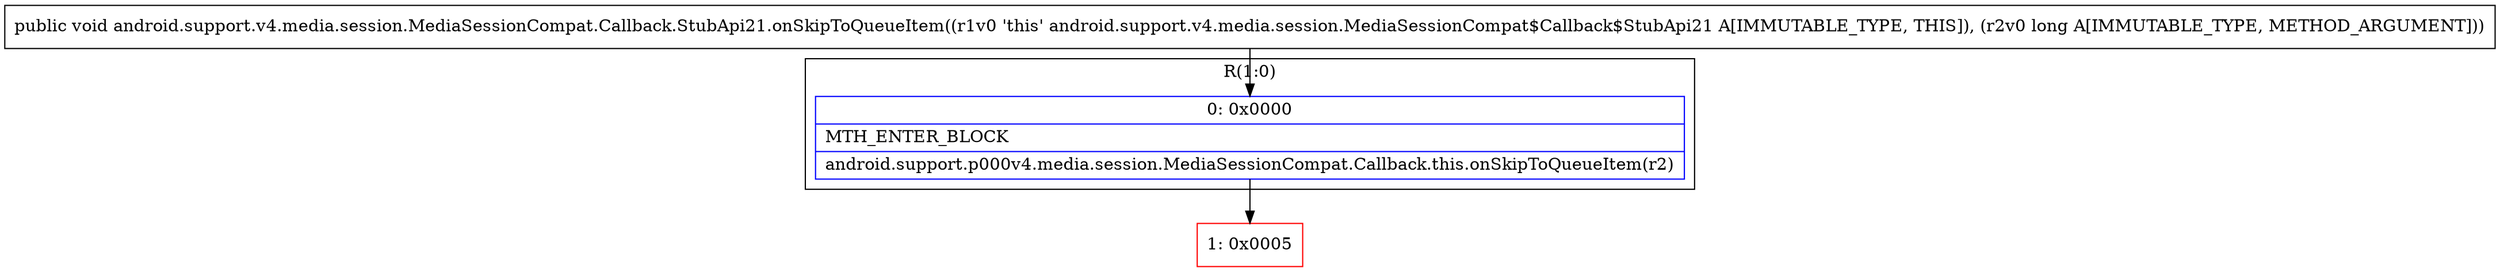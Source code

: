 digraph "CFG forandroid.support.v4.media.session.MediaSessionCompat.Callback.StubApi21.onSkipToQueueItem(J)V" {
subgraph cluster_Region_710607564 {
label = "R(1:0)";
node [shape=record,color=blue];
Node_0 [shape=record,label="{0\:\ 0x0000|MTH_ENTER_BLOCK\l|android.support.p000v4.media.session.MediaSessionCompat.Callback.this.onSkipToQueueItem(r2)\l}"];
}
Node_1 [shape=record,color=red,label="{1\:\ 0x0005}"];
MethodNode[shape=record,label="{public void android.support.v4.media.session.MediaSessionCompat.Callback.StubApi21.onSkipToQueueItem((r1v0 'this' android.support.v4.media.session.MediaSessionCompat$Callback$StubApi21 A[IMMUTABLE_TYPE, THIS]), (r2v0 long A[IMMUTABLE_TYPE, METHOD_ARGUMENT])) }"];
MethodNode -> Node_0;
Node_0 -> Node_1;
}


